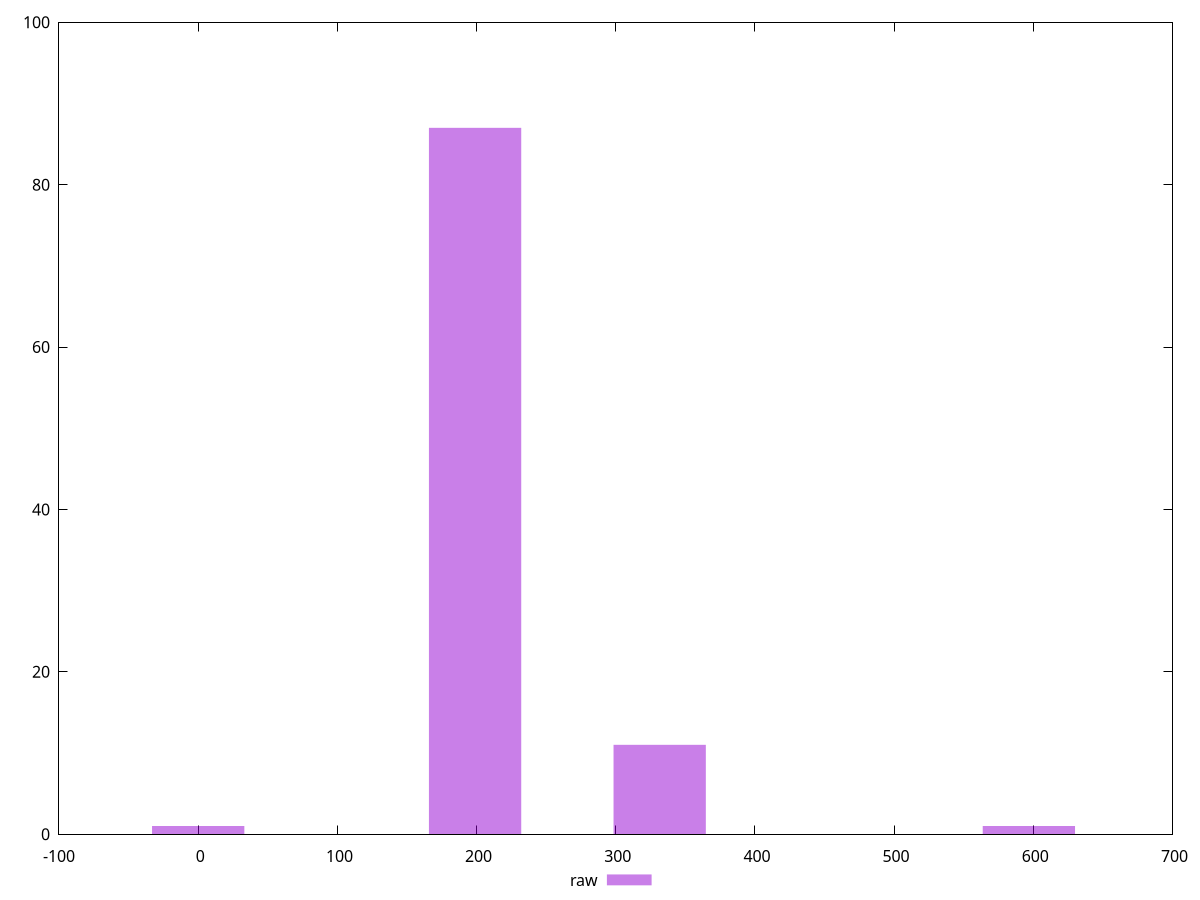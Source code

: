 reset
set terminal svg size 640, 490 enhanced background rgb 'white'
set output "reprap/uses-http2/samples/pages+cached/raw/histogram.svg"

$raw <<EOF
596.8144370894688 1
198.93814569648958 87
0 1
331.563576160816 11
EOF

set key outside below
set boxwidth 66.3127152321632
set yrange [0:100]
set style fill transparent solid 0.5 noborder

plot \
  $raw title "raw" with boxes, \


reset